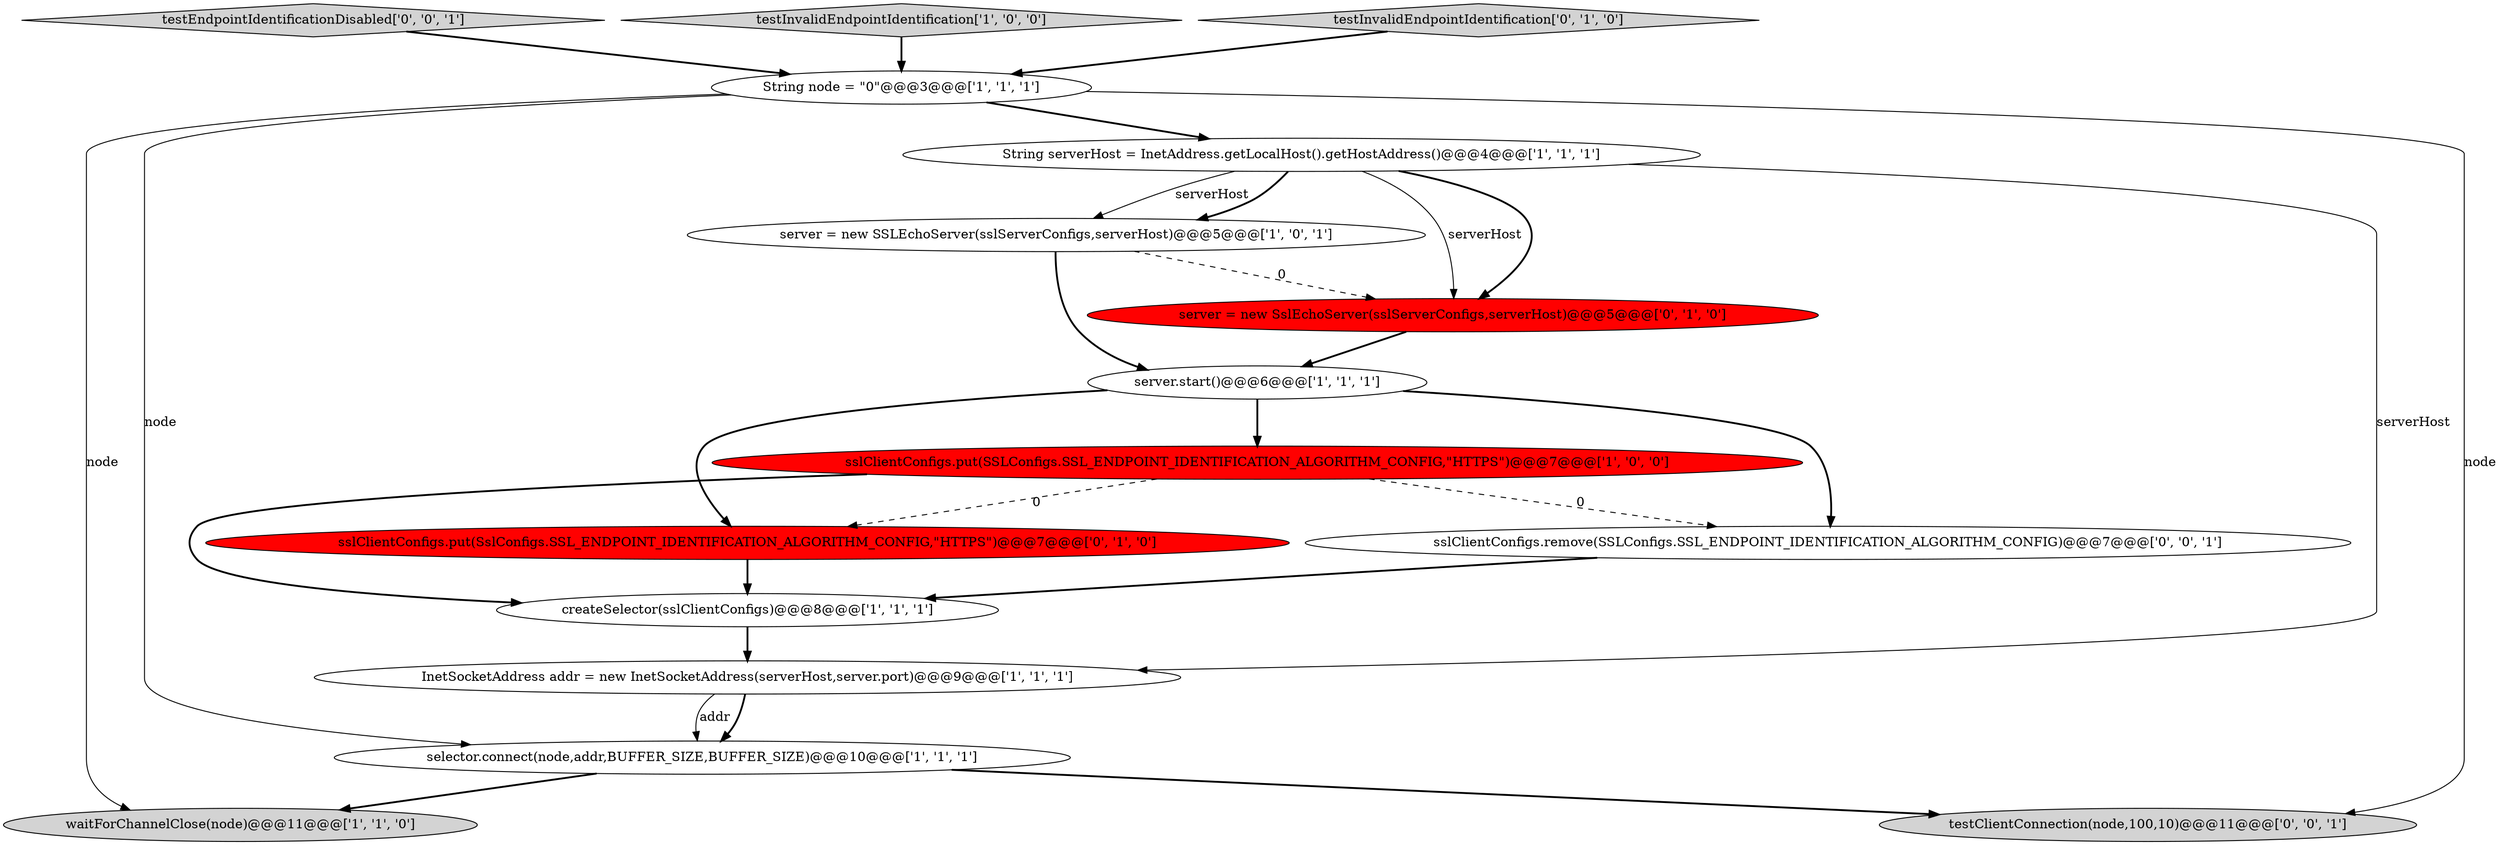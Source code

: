 digraph {
4 [style = filled, label = "String serverHost = InetAddress.getLocalHost().getHostAddress()@@@4@@@['1', '1', '1']", fillcolor = white, shape = ellipse image = "AAA0AAABBB1BBB"];
3 [style = filled, label = "selector.connect(node,addr,BUFFER_SIZE,BUFFER_SIZE)@@@10@@@['1', '1', '1']", fillcolor = white, shape = ellipse image = "AAA0AAABBB1BBB"];
8 [style = filled, label = "server.start()@@@6@@@['1', '1', '1']", fillcolor = white, shape = ellipse image = "AAA0AAABBB1BBB"];
5 [style = filled, label = "server = new SSLEchoServer(sslServerConfigs,serverHost)@@@5@@@['1', '0', '1']", fillcolor = white, shape = ellipse image = "AAA0AAABBB1BBB"];
1 [style = filled, label = "sslClientConfigs.put(SSLConfigs.SSL_ENDPOINT_IDENTIFICATION_ALGORITHM_CONFIG,\"HTTPS\")@@@7@@@['1', '0', '0']", fillcolor = red, shape = ellipse image = "AAA1AAABBB1BBB"];
11 [style = filled, label = "server = new SslEchoServer(sslServerConfigs,serverHost)@@@5@@@['0', '1', '0']", fillcolor = red, shape = ellipse image = "AAA1AAABBB2BBB"];
0 [style = filled, label = "InetSocketAddress addr = new InetSocketAddress(serverHost,server.port)@@@9@@@['1', '1', '1']", fillcolor = white, shape = ellipse image = "AAA0AAABBB1BBB"];
12 [style = filled, label = "sslClientConfigs.put(SslConfigs.SSL_ENDPOINT_IDENTIFICATION_ALGORITHM_CONFIG,\"HTTPS\")@@@7@@@['0', '1', '0']", fillcolor = red, shape = ellipse image = "AAA1AAABBB2BBB"];
2 [style = filled, label = "createSelector(sslClientConfigs)@@@8@@@['1', '1', '1']", fillcolor = white, shape = ellipse image = "AAA0AAABBB1BBB"];
13 [style = filled, label = "testEndpointIdentificationDisabled['0', '0', '1']", fillcolor = lightgray, shape = diamond image = "AAA0AAABBB3BBB"];
7 [style = filled, label = "String node = \"0\"@@@3@@@['1', '1', '1']", fillcolor = white, shape = ellipse image = "AAA0AAABBB1BBB"];
9 [style = filled, label = "waitForChannelClose(node)@@@11@@@['1', '1', '0']", fillcolor = lightgray, shape = ellipse image = "AAA0AAABBB1BBB"];
15 [style = filled, label = "testClientConnection(node,100,10)@@@11@@@['0', '0', '1']", fillcolor = lightgray, shape = ellipse image = "AAA0AAABBB3BBB"];
6 [style = filled, label = "testInvalidEndpointIdentification['1', '0', '0']", fillcolor = lightgray, shape = diamond image = "AAA0AAABBB1BBB"];
14 [style = filled, label = "sslClientConfigs.remove(SSLConfigs.SSL_ENDPOINT_IDENTIFICATION_ALGORITHM_CONFIG)@@@7@@@['0', '0', '1']", fillcolor = white, shape = ellipse image = "AAA0AAABBB3BBB"];
10 [style = filled, label = "testInvalidEndpointIdentification['0', '1', '0']", fillcolor = lightgray, shape = diamond image = "AAA0AAABBB2BBB"];
0->3 [style = bold, label=""];
5->8 [style = bold, label=""];
4->11 [style = solid, label="serverHost"];
1->14 [style = dashed, label="0"];
7->9 [style = solid, label="node"];
7->15 [style = solid, label="node"];
8->14 [style = bold, label=""];
3->15 [style = bold, label=""];
7->4 [style = bold, label=""];
10->7 [style = bold, label=""];
0->3 [style = solid, label="addr"];
3->9 [style = bold, label=""];
8->1 [style = bold, label=""];
1->12 [style = dashed, label="0"];
12->2 [style = bold, label=""];
2->0 [style = bold, label=""];
5->11 [style = dashed, label="0"];
4->5 [style = solid, label="serverHost"];
13->7 [style = bold, label=""];
7->3 [style = solid, label="node"];
11->8 [style = bold, label=""];
1->2 [style = bold, label=""];
14->2 [style = bold, label=""];
4->0 [style = solid, label="serverHost"];
6->7 [style = bold, label=""];
4->11 [style = bold, label=""];
4->5 [style = bold, label=""];
8->12 [style = bold, label=""];
}

